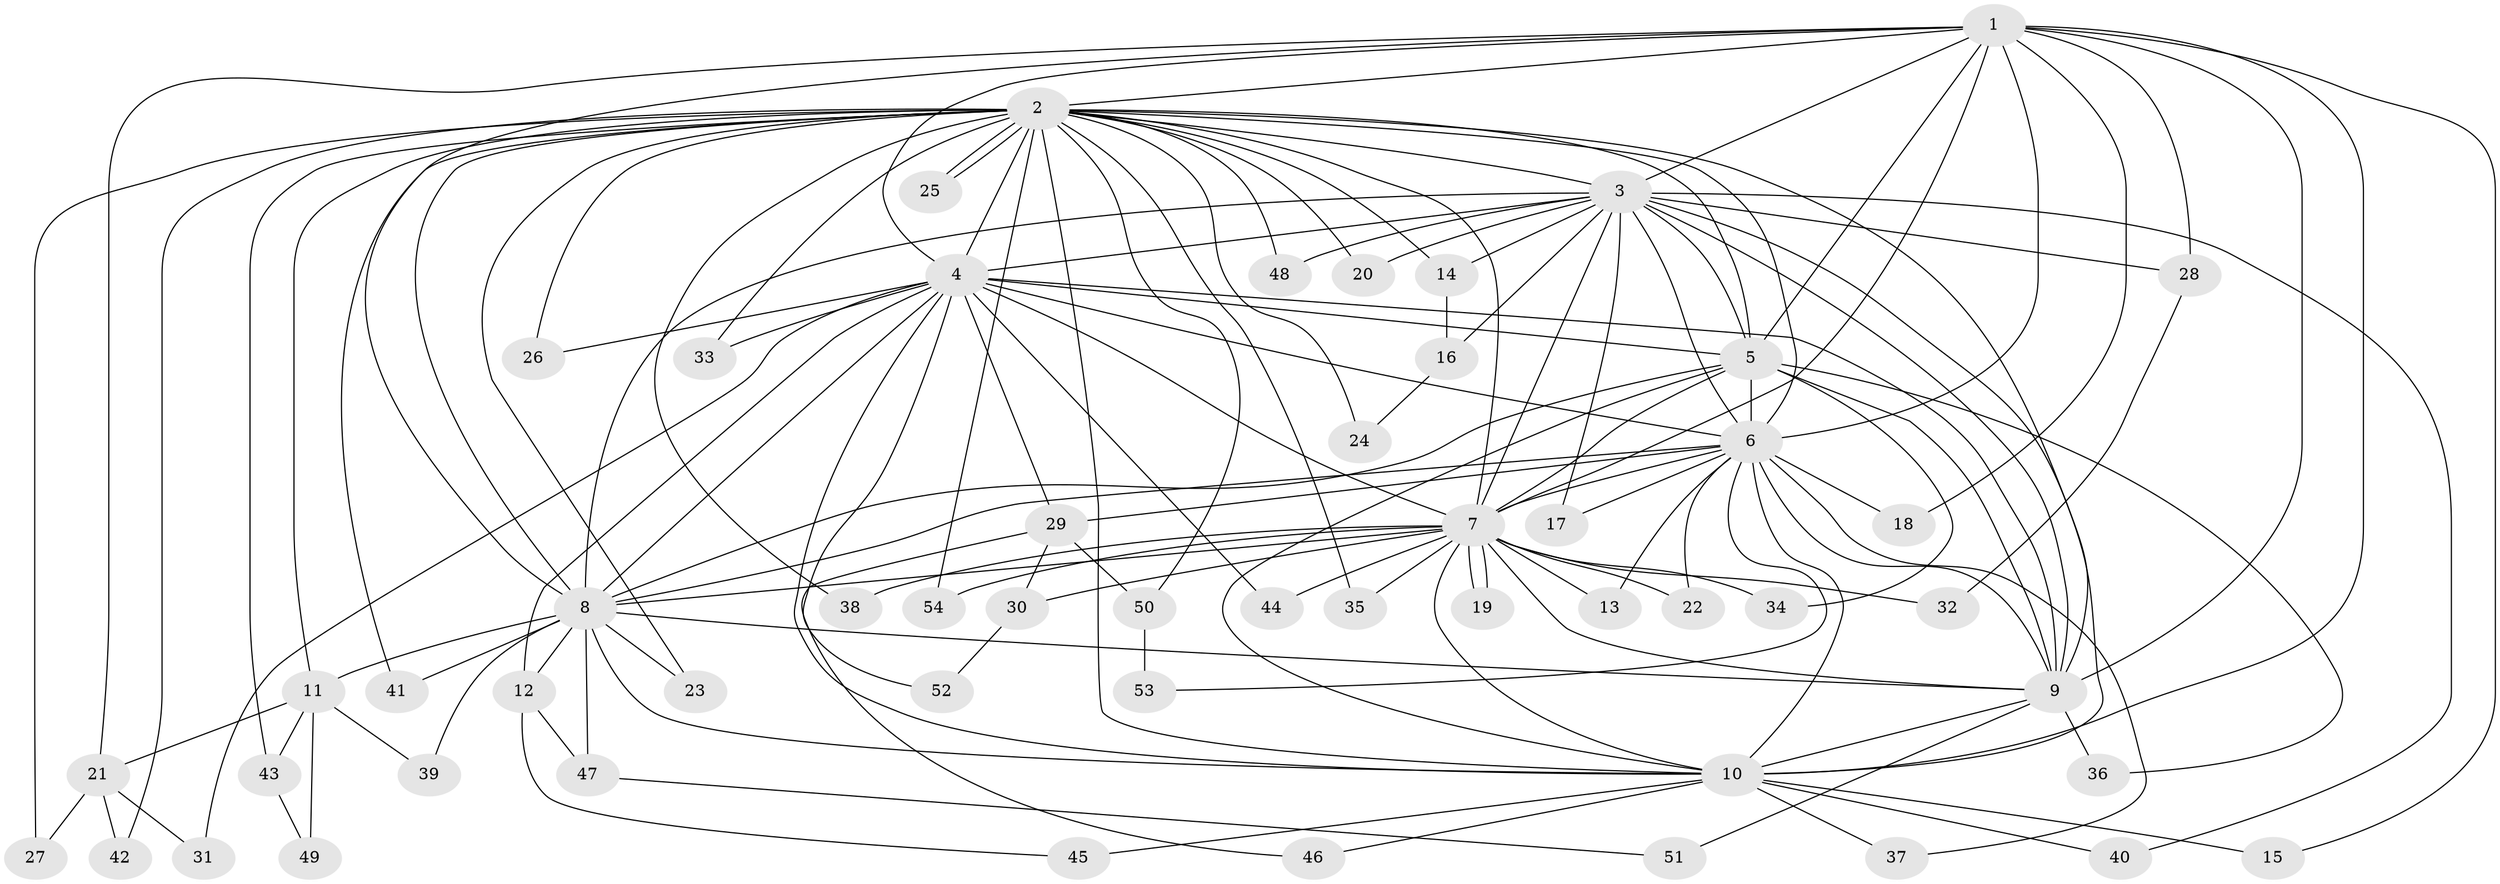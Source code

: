 // coarse degree distribution, {7: 0.047619047619047616, 15: 0.047619047619047616, 17: 0.047619047619047616, 5: 0.047619047619047616, 2: 0.5714285714285714, 3: 0.14285714285714285, 1: 0.047619047619047616, 4: 0.047619047619047616}
// Generated by graph-tools (version 1.1) at 2025/17/03/04/25 18:17:23]
// undirected, 54 vertices, 133 edges
graph export_dot {
graph [start="1"]
  node [color=gray90,style=filled];
  1;
  2;
  3;
  4;
  5;
  6;
  7;
  8;
  9;
  10;
  11;
  12;
  13;
  14;
  15;
  16;
  17;
  18;
  19;
  20;
  21;
  22;
  23;
  24;
  25;
  26;
  27;
  28;
  29;
  30;
  31;
  32;
  33;
  34;
  35;
  36;
  37;
  38;
  39;
  40;
  41;
  42;
  43;
  44;
  45;
  46;
  47;
  48;
  49;
  50;
  51;
  52;
  53;
  54;
  1 -- 2;
  1 -- 3;
  1 -- 4;
  1 -- 5;
  1 -- 6;
  1 -- 7;
  1 -- 8;
  1 -- 9;
  1 -- 10;
  1 -- 15;
  1 -- 18;
  1 -- 21;
  1 -- 28;
  2 -- 3;
  2 -- 4;
  2 -- 5;
  2 -- 6;
  2 -- 7;
  2 -- 8;
  2 -- 9;
  2 -- 10;
  2 -- 11;
  2 -- 14;
  2 -- 20;
  2 -- 23;
  2 -- 24;
  2 -- 25;
  2 -- 25;
  2 -- 26;
  2 -- 27;
  2 -- 33;
  2 -- 35;
  2 -- 38;
  2 -- 41;
  2 -- 42;
  2 -- 43;
  2 -- 48;
  2 -- 50;
  2 -- 54;
  3 -- 4;
  3 -- 5;
  3 -- 6;
  3 -- 7;
  3 -- 8;
  3 -- 9;
  3 -- 10;
  3 -- 14;
  3 -- 16;
  3 -- 17;
  3 -- 20;
  3 -- 28;
  3 -- 40;
  3 -- 48;
  4 -- 5;
  4 -- 6;
  4 -- 7;
  4 -- 8;
  4 -- 9;
  4 -- 10;
  4 -- 12;
  4 -- 26;
  4 -- 29;
  4 -- 31;
  4 -- 33;
  4 -- 44;
  4 -- 52;
  5 -- 6;
  5 -- 7;
  5 -- 8;
  5 -- 9;
  5 -- 10;
  5 -- 34;
  5 -- 36;
  6 -- 7;
  6 -- 8;
  6 -- 9;
  6 -- 10;
  6 -- 13;
  6 -- 17;
  6 -- 18;
  6 -- 22;
  6 -- 29;
  6 -- 37;
  6 -- 53;
  7 -- 8;
  7 -- 9;
  7 -- 10;
  7 -- 13;
  7 -- 19;
  7 -- 19;
  7 -- 22;
  7 -- 30;
  7 -- 32;
  7 -- 34;
  7 -- 35;
  7 -- 38;
  7 -- 44;
  7 -- 54;
  8 -- 9;
  8 -- 10;
  8 -- 11;
  8 -- 12;
  8 -- 23;
  8 -- 39;
  8 -- 41;
  8 -- 47;
  9 -- 10;
  9 -- 36;
  9 -- 51;
  10 -- 15;
  10 -- 37;
  10 -- 40;
  10 -- 45;
  10 -- 46;
  11 -- 21;
  11 -- 39;
  11 -- 43;
  11 -- 49;
  12 -- 45;
  12 -- 47;
  14 -- 16;
  16 -- 24;
  21 -- 27;
  21 -- 31;
  21 -- 42;
  28 -- 32;
  29 -- 30;
  29 -- 46;
  29 -- 50;
  30 -- 52;
  43 -- 49;
  47 -- 51;
  50 -- 53;
}

